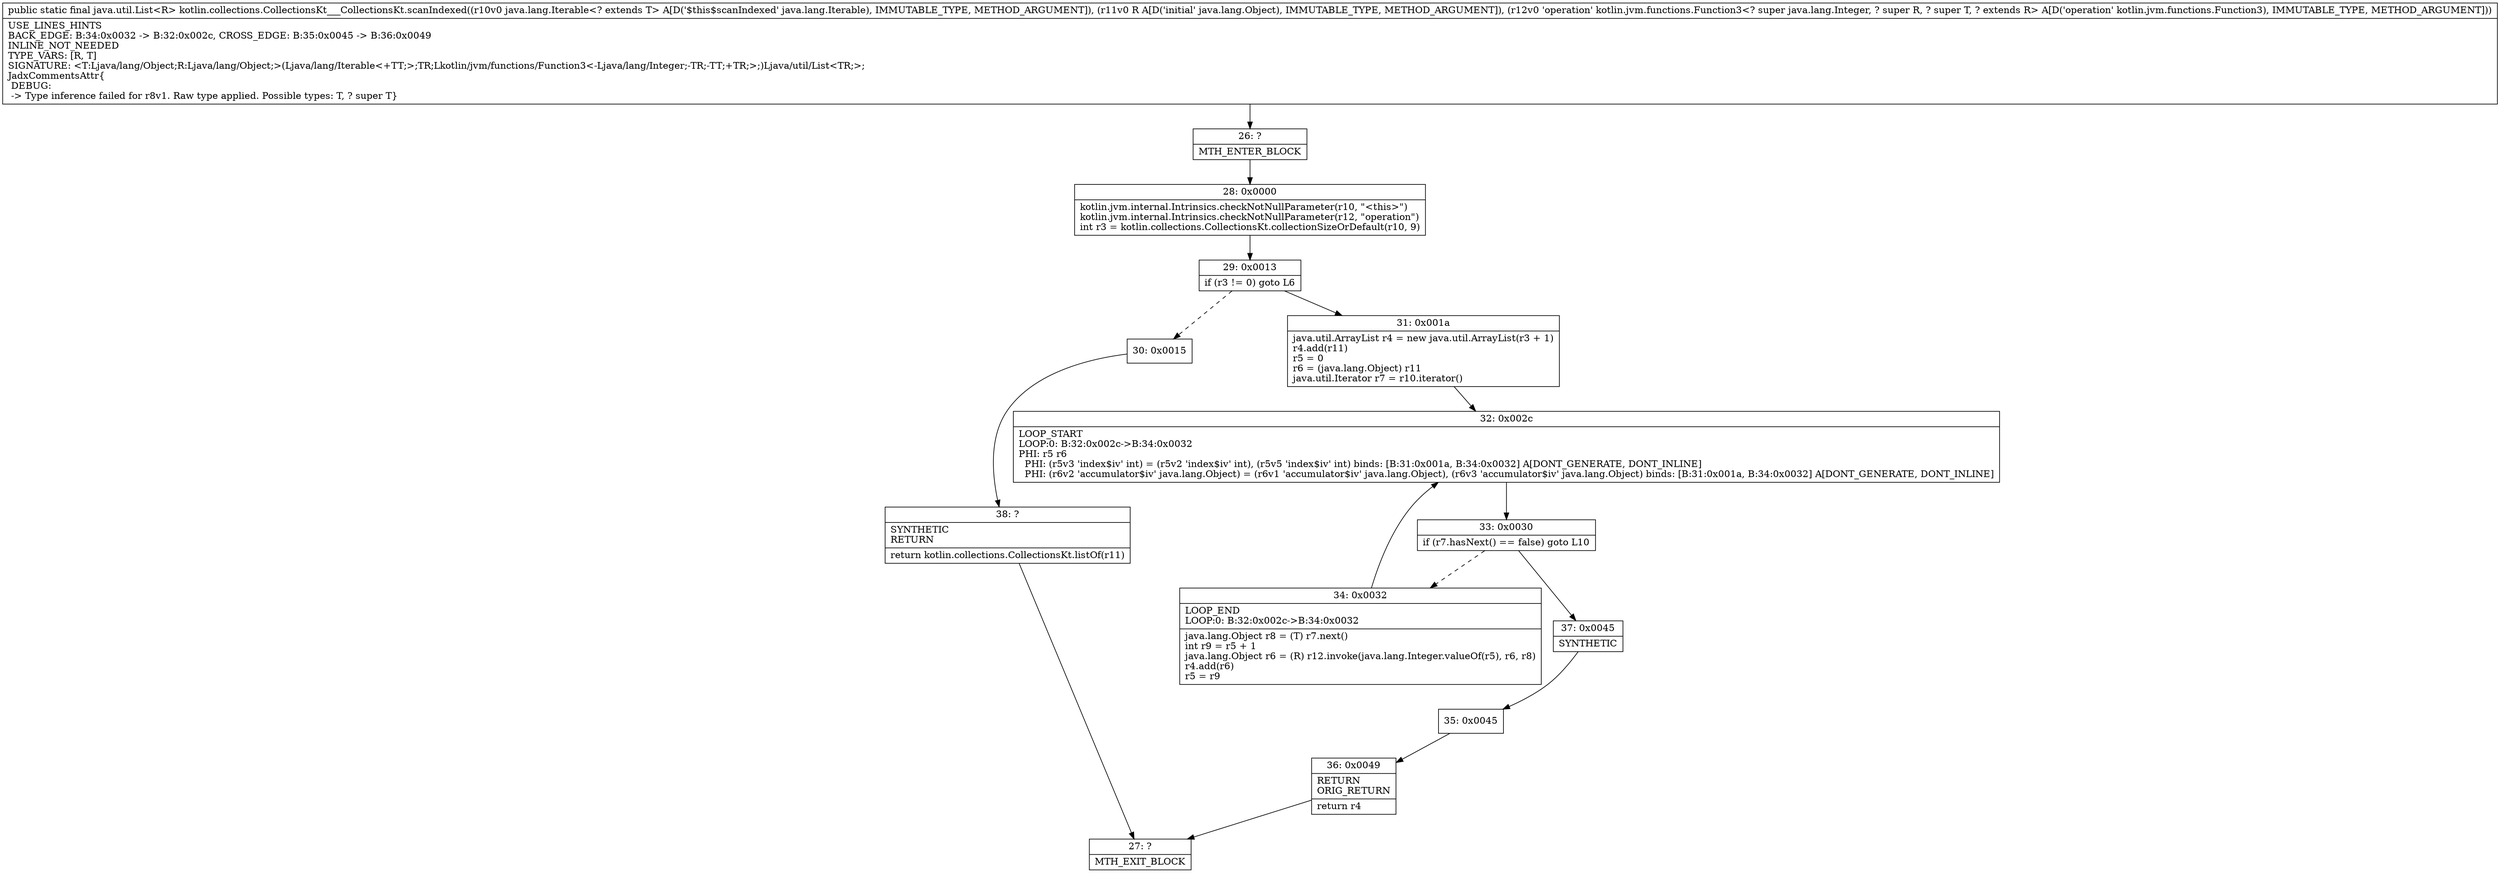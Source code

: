 digraph "CFG forkotlin.collections.CollectionsKt___CollectionsKt.scanIndexed(Ljava\/lang\/Iterable;Ljava\/lang\/Object;Lkotlin\/jvm\/functions\/Function3;)Ljava\/util\/List;" {
Node_26 [shape=record,label="{26\:\ ?|MTH_ENTER_BLOCK\l}"];
Node_28 [shape=record,label="{28\:\ 0x0000|kotlin.jvm.internal.Intrinsics.checkNotNullParameter(r10, \"\<this\>\")\lkotlin.jvm.internal.Intrinsics.checkNotNullParameter(r12, \"operation\")\lint r3 = kotlin.collections.CollectionsKt.collectionSizeOrDefault(r10, 9)\l}"];
Node_29 [shape=record,label="{29\:\ 0x0013|if (r3 != 0) goto L6\l}"];
Node_30 [shape=record,label="{30\:\ 0x0015}"];
Node_38 [shape=record,label="{38\:\ ?|SYNTHETIC\lRETURN\l|return kotlin.collections.CollectionsKt.listOf(r11)\l}"];
Node_27 [shape=record,label="{27\:\ ?|MTH_EXIT_BLOCK\l}"];
Node_31 [shape=record,label="{31\:\ 0x001a|java.util.ArrayList r4 = new java.util.ArrayList(r3 + 1)\lr4.add(r11)\lr5 = 0\lr6 = (java.lang.Object) r11\ljava.util.Iterator r7 = r10.iterator()\l}"];
Node_32 [shape=record,label="{32\:\ 0x002c|LOOP_START\lLOOP:0: B:32:0x002c\-\>B:34:0x0032\lPHI: r5 r6 \l  PHI: (r5v3 'index$iv' int) = (r5v2 'index$iv' int), (r5v5 'index$iv' int) binds: [B:31:0x001a, B:34:0x0032] A[DONT_GENERATE, DONT_INLINE]\l  PHI: (r6v2 'accumulator$iv' java.lang.Object) = (r6v1 'accumulator$iv' java.lang.Object), (r6v3 'accumulator$iv' java.lang.Object) binds: [B:31:0x001a, B:34:0x0032] A[DONT_GENERATE, DONT_INLINE]\l}"];
Node_33 [shape=record,label="{33\:\ 0x0030|if (r7.hasNext() == false) goto L10\l}"];
Node_34 [shape=record,label="{34\:\ 0x0032|LOOP_END\lLOOP:0: B:32:0x002c\-\>B:34:0x0032\l|java.lang.Object r8 = (T) r7.next()\lint r9 = r5 + 1\ljava.lang.Object r6 = (R) r12.invoke(java.lang.Integer.valueOf(r5), r6, r8)\lr4.add(r6)\lr5 = r9\l}"];
Node_37 [shape=record,label="{37\:\ 0x0045|SYNTHETIC\l}"];
Node_35 [shape=record,label="{35\:\ 0x0045}"];
Node_36 [shape=record,label="{36\:\ 0x0049|RETURN\lORIG_RETURN\l|return r4\l}"];
MethodNode[shape=record,label="{public static final java.util.List\<R\> kotlin.collections.CollectionsKt___CollectionsKt.scanIndexed((r10v0 java.lang.Iterable\<? extends T\> A[D('$this$scanIndexed' java.lang.Iterable), IMMUTABLE_TYPE, METHOD_ARGUMENT]), (r11v0 R A[D('initial' java.lang.Object), IMMUTABLE_TYPE, METHOD_ARGUMENT]), (r12v0 'operation' kotlin.jvm.functions.Function3\<? super java.lang.Integer, ? super R, ? super T, ? extends R\> A[D('operation' kotlin.jvm.functions.Function3), IMMUTABLE_TYPE, METHOD_ARGUMENT]))  | USE_LINES_HINTS\lBACK_EDGE: B:34:0x0032 \-\> B:32:0x002c, CROSS_EDGE: B:35:0x0045 \-\> B:36:0x0049\lINLINE_NOT_NEEDED\lTYPE_VARS: [R, T]\lSIGNATURE: \<T:Ljava\/lang\/Object;R:Ljava\/lang\/Object;\>(Ljava\/lang\/Iterable\<+TT;\>;TR;Lkotlin\/jvm\/functions\/Function3\<\-Ljava\/lang\/Integer;\-TR;\-TT;+TR;\>;)Ljava\/util\/List\<TR;\>;\lJadxCommentsAttr\{\l DEBUG: \l \-\> Type inference failed for r8v1. Raw type applied. Possible types: T, ? super T\}\l}"];
MethodNode -> Node_26;Node_26 -> Node_28;
Node_28 -> Node_29;
Node_29 -> Node_30[style=dashed];
Node_29 -> Node_31;
Node_30 -> Node_38;
Node_38 -> Node_27;
Node_31 -> Node_32;
Node_32 -> Node_33;
Node_33 -> Node_34[style=dashed];
Node_33 -> Node_37;
Node_34 -> Node_32;
Node_37 -> Node_35;
Node_35 -> Node_36;
Node_36 -> Node_27;
}

